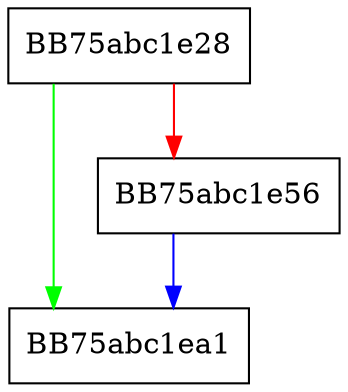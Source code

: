 digraph eIL_rcl32 {
  node [shape="box"];
  graph [splines=ortho];
  BB75abc1e28 -> BB75abc1ea1 [color="green"];
  BB75abc1e28 -> BB75abc1e56 [color="red"];
  BB75abc1e56 -> BB75abc1ea1 [color="blue"];
}